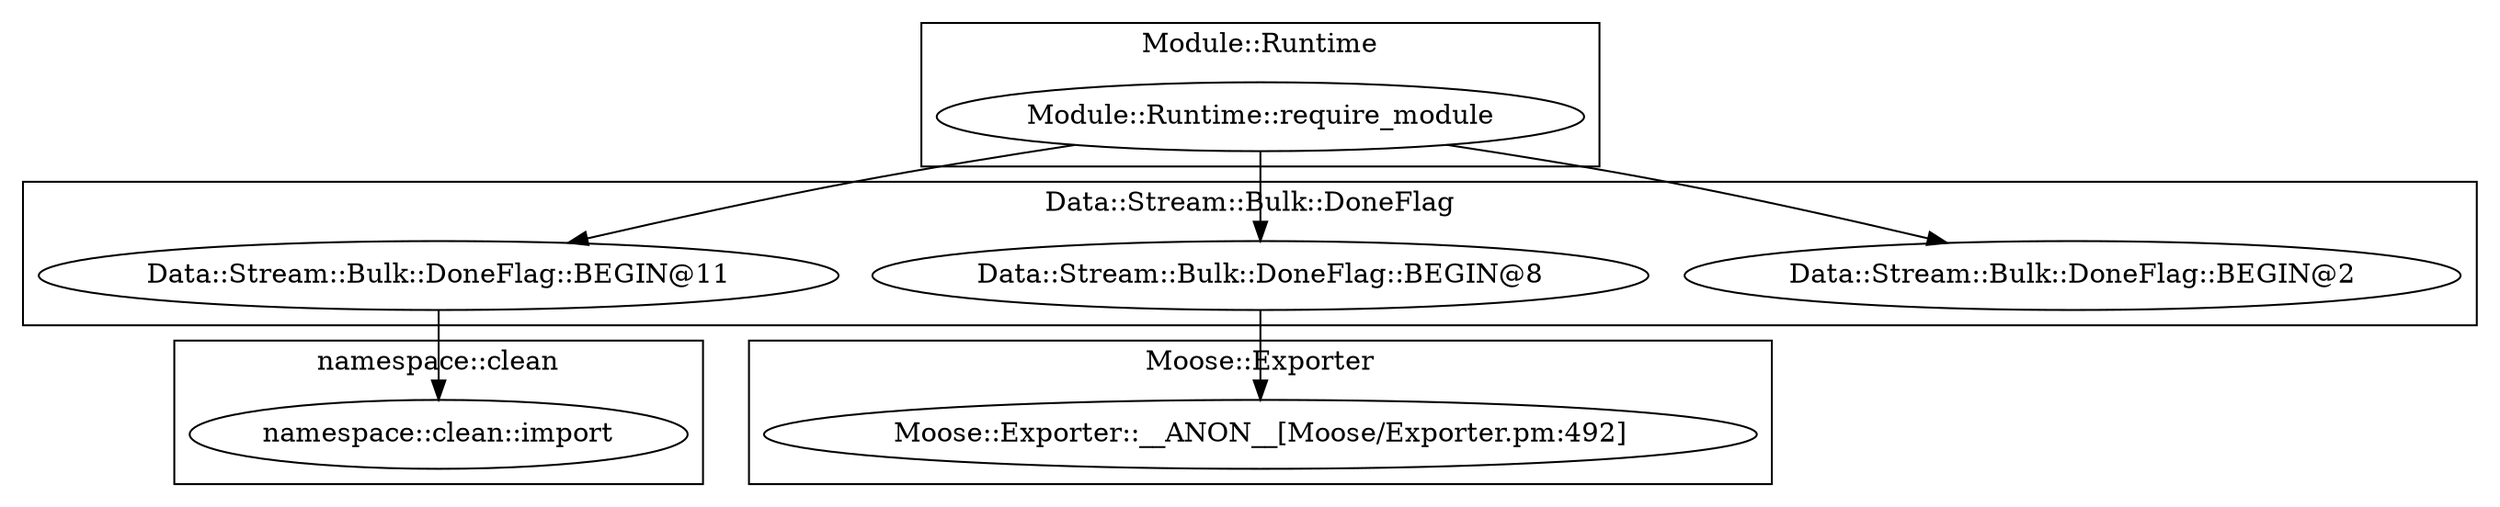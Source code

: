 digraph {
graph [overlap=false]
subgraph cluster_Data_Stream_Bulk_DoneFlag {
	label="Data::Stream::Bulk::DoneFlag";
	"Data::Stream::Bulk::DoneFlag::BEGIN@2";
	"Data::Stream::Bulk::DoneFlag::BEGIN@11";
	"Data::Stream::Bulk::DoneFlag::BEGIN@8";
}
subgraph cluster_namespace_clean {
	label="namespace::clean";
	"namespace::clean::import";
}
subgraph cluster_Module_Runtime {
	label="Module::Runtime";
	"Module::Runtime::require_module";
}
subgraph cluster_Moose_Exporter {
	label="Moose::Exporter";
	"Moose::Exporter::__ANON__[Moose/Exporter.pm:492]";
}
"Data::Stream::Bulk::DoneFlag::BEGIN@11" -> "namespace::clean::import";
"Module::Runtime::require_module" -> "Data::Stream::Bulk::DoneFlag::BEGIN@11";
"Data::Stream::Bulk::DoneFlag::BEGIN@8" -> "Moose::Exporter::__ANON__[Moose/Exporter.pm:492]";
"Module::Runtime::require_module" -> "Data::Stream::Bulk::DoneFlag::BEGIN@2";
"Module::Runtime::require_module" -> "Data::Stream::Bulk::DoneFlag::BEGIN@8";
}
